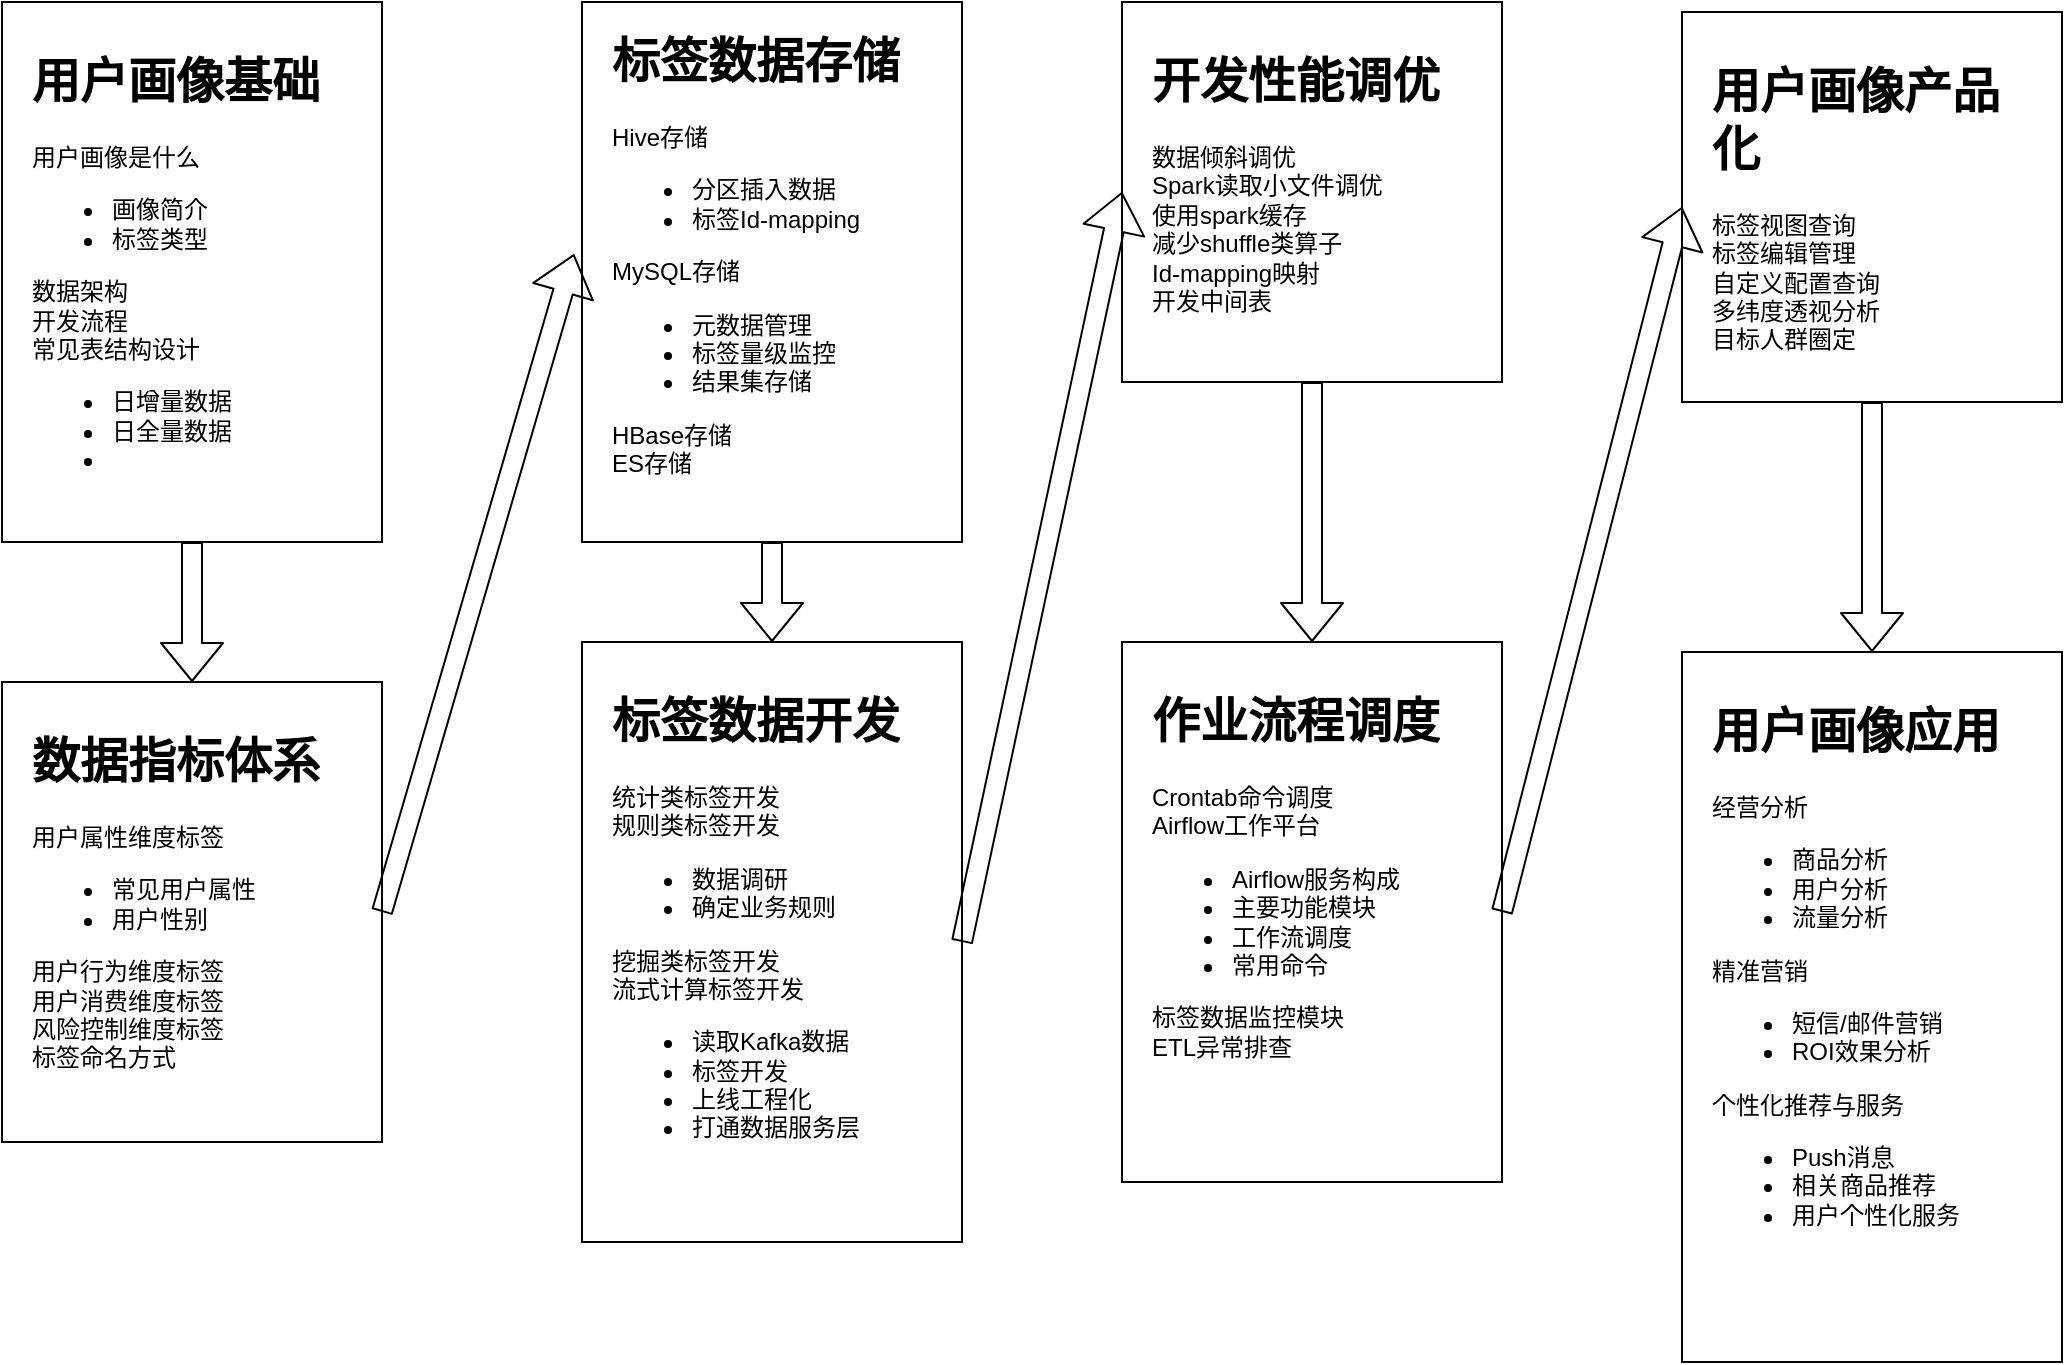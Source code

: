 <mxfile version="13.10.0" type="embed">
    <diagram id="kqiSEG2QmPP5gKa0TBJU" name="Page-1">
        <mxGraphModel dx="1070" dy="739" grid="1" gridSize="10" guides="1" tooltips="1" connect="1" arrows="1" fold="1" page="1" pageScale="1" pageWidth="850" pageHeight="1100" math="0" shadow="0">
            <root>
                <mxCell id="0"/>
                <mxCell id="1" parent="0"/>
                <mxCell id="2" value="" style="rounded=0;whiteSpace=wrap;html=1;fillColor=#FFFFFF;" vertex="1" parent="1">
                    <mxGeometry x="70" y="100" width="190" height="270" as="geometry"/>
                </mxCell>
                <mxCell id="3" value="&lt;h1&gt;&lt;font color=&quot;#000000&quot;&gt;用户画像基础&lt;/font&gt;&lt;/h1&gt;&lt;p&gt;&lt;font color=&quot;#000000&quot;&gt;用户画像是什么&lt;/font&gt;&lt;/p&gt;&lt;p&gt;&lt;ul&gt;&lt;li&gt;&lt;font color=&quot;#000000&quot;&gt;画像简介&lt;/font&gt;&lt;/li&gt;&lt;li&gt;&lt;font color=&quot;#000000&quot;&gt;标签类型&lt;/font&gt;&lt;/li&gt;&lt;/ul&gt;&lt;div&gt;&lt;font color=&quot;#000000&quot;&gt;数据架构&lt;/font&gt;&lt;/div&gt;&lt;div&gt;&lt;font color=&quot;#000000&quot;&gt;开发流程&lt;/font&gt;&lt;/div&gt;&lt;div&gt;&lt;font color=&quot;#000000&quot;&gt;常见表结构设计&lt;/font&gt;&lt;/div&gt;&lt;ul&gt;&lt;li&gt;&lt;font color=&quot;#000000&quot;&gt;日增量数据&lt;/font&gt;&lt;/li&gt;&lt;li&gt;&lt;font color=&quot;#000000&quot;&gt;日全量数据&lt;/font&gt;&lt;/li&gt;&lt;li&gt;&lt;br&gt;&lt;/li&gt;&lt;/ul&gt;&lt;/p&gt;&lt;p&gt;&lt;font color=&quot;#000000&quot;&gt;&lt;br&gt;&lt;/font&gt;&lt;/p&gt;" style="text;html=1;strokeColor=none;fillColor=none;spacing=5;spacingTop=-20;whiteSpace=wrap;overflow=hidden;rounded=0;" vertex="1" parent="1">
                    <mxGeometry x="80" y="120" width="170" height="240" as="geometry"/>
                </mxCell>
                <mxCell id="4" value="" style="rounded=0;whiteSpace=wrap;html=1;fillColor=#FFFFFF;" vertex="1" parent="1">
                    <mxGeometry x="70" y="440" width="190" height="230" as="geometry"/>
                </mxCell>
                <mxCell id="5" value="&lt;h1&gt;&lt;font color=&quot;#000000&quot;&gt;数据指标体系&lt;/font&gt;&lt;/h1&gt;&lt;div&gt;&lt;font color=&quot;#000000&quot;&gt;用户属性维度标签&lt;/font&gt;&lt;/div&gt;&lt;div&gt;&lt;ul&gt;&lt;li&gt;&lt;font color=&quot;#000000&quot;&gt;常见用户属性&lt;/font&gt;&lt;/li&gt;&lt;li&gt;&lt;font color=&quot;#000000&quot;&gt;用户性别&lt;/font&gt;&lt;/li&gt;&lt;/ul&gt;&lt;div&gt;&lt;font color=&quot;#000000&quot;&gt;用户行为维度标签&lt;/font&gt;&lt;/div&gt;&lt;/div&gt;&lt;div&gt;&lt;font color=&quot;#000000&quot;&gt;用户消费维度标签&lt;/font&gt;&lt;/div&gt;&lt;div&gt;&lt;font color=&quot;#000000&quot;&gt;风险控制维度标签&lt;/font&gt;&lt;/div&gt;&lt;div&gt;&lt;font color=&quot;#000000&quot;&gt;标签命名方式&lt;/font&gt;&lt;/div&gt;" style="text;html=1;strokeColor=none;fillColor=none;spacing=5;spacingTop=-20;whiteSpace=wrap;overflow=hidden;rounded=0;" vertex="1" parent="1">
                    <mxGeometry x="80" y="460" width="170" height="240" as="geometry"/>
                </mxCell>
                <mxCell id="6" value="" style="rounded=0;whiteSpace=wrap;html=1;fillColor=#FFFFFF;" vertex="1" parent="1">
                    <mxGeometry x="360" y="100" width="190" height="270" as="geometry"/>
                </mxCell>
                <mxCell id="7" value="&lt;h1&gt;&lt;font color=&quot;#000000&quot;&gt;标签数据存储&lt;/font&gt;&lt;/h1&gt;&lt;div&gt;&lt;font color=&quot;#000000&quot;&gt;Hive存储&lt;/font&gt;&lt;/div&gt;&lt;div&gt;&lt;ul&gt;&lt;li&gt;&lt;font color=&quot;#000000&quot;&gt;分区插入数据&lt;/font&gt;&lt;/li&gt;&lt;li&gt;&lt;font color=&quot;#000000&quot;&gt;标签Id-mapping&lt;/font&gt;&lt;/li&gt;&lt;/ul&gt;&lt;div&gt;&lt;font color=&quot;#000000&quot;&gt;MySQL存储&lt;/font&gt;&lt;/div&gt;&lt;/div&gt;&lt;div&gt;&lt;ul&gt;&lt;li&gt;&lt;font color=&quot;#000000&quot;&gt;元数据管理&lt;/font&gt;&lt;/li&gt;&lt;li&gt;&lt;font color=&quot;#000000&quot;&gt;标签量级监控&lt;/font&gt;&lt;/li&gt;&lt;li&gt;&lt;font color=&quot;#000000&quot;&gt;结果集存储&lt;/font&gt;&lt;/li&gt;&lt;/ul&gt;&lt;div&gt;&lt;font color=&quot;#000000&quot;&gt;HBase存储&lt;/font&gt;&lt;/div&gt;&lt;/div&gt;&lt;div&gt;&lt;font color=&quot;#000000&quot;&gt;ES存储&lt;/font&gt;&lt;/div&gt;" style="text;html=1;strokeColor=none;fillColor=none;spacing=5;spacingTop=-20;whiteSpace=wrap;overflow=hidden;rounded=0;" vertex="1" parent="1">
                    <mxGeometry x="370" y="110" width="170" height="260" as="geometry"/>
                </mxCell>
                <mxCell id="8" value="" style="rounded=0;whiteSpace=wrap;html=1;fillColor=#FFFFFF;" vertex="1" parent="1">
                    <mxGeometry x="360" y="420" width="190" height="300" as="geometry"/>
                </mxCell>
                <mxCell id="9" value="&lt;h1&gt;&lt;font color=&quot;#000000&quot;&gt;标签数据开发&lt;/font&gt;&lt;/h1&gt;&lt;div&gt;&lt;font color=&quot;#000000&quot;&gt;统计类标签开发&lt;/font&gt;&lt;/div&gt;&lt;div&gt;&lt;font color=&quot;#000000&quot;&gt;规则类标签开发&lt;/font&gt;&lt;/div&gt;&lt;div&gt;&lt;ul&gt;&lt;li&gt;&lt;font color=&quot;#000000&quot;&gt;数据调研&lt;/font&gt;&lt;/li&gt;&lt;li&gt;&lt;font color=&quot;#000000&quot;&gt;确定业务规则&lt;/font&gt;&lt;/li&gt;&lt;/ul&gt;&lt;div&gt;&lt;font color=&quot;#000000&quot;&gt;挖掘类标签开发&lt;/font&gt;&lt;/div&gt;&lt;/div&gt;&lt;div&gt;&lt;font color=&quot;#000000&quot;&gt;流式计算标签开发&lt;/font&gt;&lt;/div&gt;&lt;div&gt;&lt;ul&gt;&lt;li&gt;&lt;font color=&quot;#000000&quot;&gt;读取Kafka数据&lt;/font&gt;&lt;/li&gt;&lt;li&gt;&lt;font color=&quot;#000000&quot;&gt;标签开发&lt;/font&gt;&lt;/li&gt;&lt;li&gt;&lt;font color=&quot;#000000&quot;&gt;上线工程化&lt;/font&gt;&lt;/li&gt;&lt;li&gt;&lt;font color=&quot;#000000&quot;&gt;打通数据服务层&lt;/font&gt;&lt;/li&gt;&lt;/ul&gt;&lt;/div&gt;" style="text;html=1;strokeColor=none;fillColor=none;spacing=5;spacingTop=-20;whiteSpace=wrap;overflow=hidden;rounded=0;" vertex="1" parent="1">
                    <mxGeometry x="370" y="440" width="170" height="270" as="geometry"/>
                </mxCell>
                <mxCell id="10" value="" style="rounded=0;whiteSpace=wrap;html=1;fillColor=#FFFFFF;" vertex="1" parent="1">
                    <mxGeometry x="630" y="100" width="190" height="190" as="geometry"/>
                </mxCell>
                <mxCell id="11" value="&lt;h1&gt;&lt;font color=&quot;#000000&quot;&gt;开发性能调优&lt;/font&gt;&lt;/h1&gt;&lt;div&gt;&lt;font color=&quot;#000000&quot;&gt;数据倾斜调优&lt;/font&gt;&lt;/div&gt;&lt;div&gt;&lt;font color=&quot;#000000&quot;&gt;Spark读取小文件调优&lt;/font&gt;&lt;/div&gt;&lt;div&gt;&lt;font color=&quot;#000000&quot;&gt;使用spark缓存&lt;/font&gt;&lt;/div&gt;&lt;div&gt;&lt;font color=&quot;#000000&quot;&gt;减少shuffle类算子&lt;/font&gt;&lt;/div&gt;&lt;div&gt;&lt;font color=&quot;#000000&quot;&gt;Id-mapping映射&lt;/font&gt;&lt;/div&gt;&lt;div&gt;&lt;font color=&quot;#000000&quot;&gt;开发中间表&lt;/font&gt;&lt;/div&gt;" style="text;html=1;strokeColor=none;fillColor=none;spacing=5;spacingTop=-20;whiteSpace=wrap;overflow=hidden;rounded=0;" vertex="1" parent="1">
                    <mxGeometry x="640" y="120" width="170" height="160" as="geometry"/>
                </mxCell>
                <mxCell id="12" value="" style="rounded=0;whiteSpace=wrap;html=1;fillColor=#FFFFFF;" vertex="1" parent="1">
                    <mxGeometry x="630" y="420" width="190" height="270" as="geometry"/>
                </mxCell>
                <mxCell id="13" value="&lt;h1&gt;&lt;font color=&quot;#000000&quot;&gt;作业流程调度&lt;/font&gt;&lt;/h1&gt;&lt;div&gt;&lt;font color=&quot;#000000&quot;&gt;Crontab命令调度&lt;/font&gt;&lt;/div&gt;&lt;div&gt;&lt;font color=&quot;#000000&quot;&gt;Airflow工作平台&lt;/font&gt;&lt;/div&gt;&lt;div&gt;&lt;ul&gt;&lt;li&gt;&lt;font color=&quot;#000000&quot;&gt;Airflow服务构成&lt;/font&gt;&lt;/li&gt;&lt;li&gt;&lt;font color=&quot;#000000&quot;&gt;主要功能模块&lt;/font&gt;&lt;/li&gt;&lt;li&gt;&lt;font color=&quot;#000000&quot;&gt;工作流调度&lt;/font&gt;&lt;/li&gt;&lt;li&gt;&lt;font color=&quot;#000000&quot;&gt;常用命令&lt;/font&gt;&lt;/li&gt;&lt;/ul&gt;&lt;div&gt;&lt;font color=&quot;#000000&quot;&gt;标签数据监控模块&lt;/font&gt;&lt;/div&gt;&lt;/div&gt;&lt;div&gt;&lt;font color=&quot;#000000&quot;&gt;ETL异常排查&lt;/font&gt;&lt;/div&gt;" style="text;html=1;strokeColor=none;fillColor=none;spacing=5;spacingTop=-20;whiteSpace=wrap;overflow=hidden;rounded=0;" vertex="1" parent="1">
                    <mxGeometry x="640" y="440" width="170" height="240" as="geometry"/>
                </mxCell>
                <mxCell id="14" value="" style="rounded=0;whiteSpace=wrap;html=1;fillColor=#FFFFFF;" vertex="1" parent="1">
                    <mxGeometry x="910" y="105" width="190" height="195" as="geometry"/>
                </mxCell>
                <mxCell id="15" value="&lt;h1&gt;&lt;font color=&quot;#000000&quot;&gt;用户画像产品化&lt;/font&gt;&lt;/h1&gt;&lt;div&gt;&lt;font color=&quot;#000000&quot;&gt;标签视图查询&lt;/font&gt;&lt;/div&gt;&lt;div&gt;&lt;font color=&quot;#000000&quot;&gt;标签编辑管理&lt;/font&gt;&lt;/div&gt;&lt;div&gt;&lt;font color=&quot;#000000&quot;&gt;自定义配置查询&lt;/font&gt;&lt;/div&gt;&lt;div&gt;&lt;font color=&quot;#000000&quot;&gt;多纬度透视分析&lt;/font&gt;&lt;/div&gt;&lt;div&gt;&lt;font color=&quot;#000000&quot;&gt;目标人群圈定&lt;/font&gt;&lt;/div&gt;" style="text;html=1;strokeColor=none;fillColor=none;spacing=5;spacingTop=-20;whiteSpace=wrap;overflow=hidden;rounded=0;" vertex="1" parent="1">
                    <mxGeometry x="920" y="125" width="170" height="165" as="geometry"/>
                </mxCell>
                <mxCell id="16" value="" style="rounded=0;whiteSpace=wrap;html=1;fillColor=#FFFFFF;" vertex="1" parent="1">
                    <mxGeometry x="910" y="425" width="190" height="355" as="geometry"/>
                </mxCell>
                <mxCell id="17" value="&lt;h1&gt;&lt;font color=&quot;#000000&quot;&gt;用户画像应用&lt;/font&gt;&lt;/h1&gt;&lt;div&gt;&lt;font color=&quot;#000000&quot;&gt;经营分析&lt;/font&gt;&lt;/div&gt;&lt;div&gt;&lt;ul&gt;&lt;li&gt;&lt;font color=&quot;#000000&quot;&gt;商品分析&lt;/font&gt;&lt;/li&gt;&lt;li&gt;&lt;font color=&quot;#000000&quot;&gt;用户分析&lt;/font&gt;&lt;/li&gt;&lt;li&gt;&lt;font color=&quot;#000000&quot;&gt;流量分析&lt;/font&gt;&lt;/li&gt;&lt;/ul&gt;&lt;div&gt;&lt;font color=&quot;#000000&quot;&gt;精准营销&lt;/font&gt;&lt;/div&gt;&lt;/div&gt;&lt;div&gt;&lt;ul&gt;&lt;li&gt;&lt;font color=&quot;#000000&quot;&gt;短信/邮件营销&lt;/font&gt;&lt;/li&gt;&lt;li&gt;&lt;font color=&quot;#000000&quot;&gt;ROI效果分析&lt;/font&gt;&lt;/li&gt;&lt;/ul&gt;&lt;div&gt;&lt;font color=&quot;#000000&quot;&gt;个性化推荐与服务&lt;/font&gt;&lt;/div&gt;&lt;/div&gt;&lt;div&gt;&lt;ul&gt;&lt;li&gt;&lt;font color=&quot;#000000&quot;&gt;Push消息&lt;/font&gt;&lt;/li&gt;&lt;li&gt;&lt;font color=&quot;#000000&quot;&gt;相关商品推荐&lt;/font&gt;&lt;/li&gt;&lt;li&gt;&lt;font color=&quot;#000000&quot;&gt;用户个性化服务&lt;/font&gt;&lt;/li&gt;&lt;/ul&gt;&lt;/div&gt;" style="text;html=1;strokeColor=none;fillColor=none;spacing=5;spacingTop=-20;whiteSpace=wrap;overflow=hidden;rounded=0;" vertex="1" parent="1">
                    <mxGeometry x="920" y="445" width="170" height="325" as="geometry"/>
                </mxCell>
                <mxCell id="19" value="" style="shape=flexArrow;endArrow=classic;html=1;exitX=0.5;exitY=1;exitDx=0;exitDy=0;entryX=0.5;entryY=0;entryDx=0;entryDy=0;" edge="1" parent="1" source="2" target="4">
                    <mxGeometry width="50" height="50" relative="1" as="geometry">
                        <mxPoint x="360" y="450" as="sourcePoint"/>
                        <mxPoint x="410" y="400" as="targetPoint"/>
                    </mxGeometry>
                </mxCell>
                <mxCell id="20" value="" style="shape=flexArrow;endArrow=classic;html=1;exitX=1;exitY=0.5;exitDx=0;exitDy=0;entryX=-0.021;entryY=0.467;entryDx=0;entryDy=0;entryPerimeter=0;" edge="1" parent="1" source="4" target="6">
                    <mxGeometry width="50" height="50" relative="1" as="geometry">
                        <mxPoint x="360" y="450" as="sourcePoint"/>
                        <mxPoint x="410" y="400" as="targetPoint"/>
                    </mxGeometry>
                </mxCell>
                <mxCell id="21" value="" style="shape=flexArrow;endArrow=classic;html=1;exitX=0.5;exitY=1;exitDx=0;exitDy=0;" edge="1" parent="1" source="7" target="8">
                    <mxGeometry width="50" height="50" relative="1" as="geometry">
                        <mxPoint x="360" y="450" as="sourcePoint"/>
                        <mxPoint x="410" y="400" as="targetPoint"/>
                    </mxGeometry>
                </mxCell>
                <mxCell id="22" value="" style="shape=flexArrow;endArrow=classic;html=1;exitX=1;exitY=0.5;exitDx=0;exitDy=0;entryX=0;entryY=0.5;entryDx=0;entryDy=0;" edge="1" parent="1" source="8" target="10">
                    <mxGeometry width="50" height="50" relative="1" as="geometry">
                        <mxPoint x="360" y="450" as="sourcePoint"/>
                        <mxPoint x="410" y="400" as="targetPoint"/>
                    </mxGeometry>
                </mxCell>
                <mxCell id="24" value="" style="shape=flexArrow;endArrow=classic;html=1;exitX=0.5;exitY=1;exitDx=0;exitDy=0;entryX=0.5;entryY=0;entryDx=0;entryDy=0;" edge="1" parent="1" source="10" target="12">
                    <mxGeometry width="50" height="50" relative="1" as="geometry">
                        <mxPoint x="360" y="450" as="sourcePoint"/>
                        <mxPoint x="410" y="400" as="targetPoint"/>
                    </mxGeometry>
                </mxCell>
                <mxCell id="25" value="" style="shape=flexArrow;endArrow=classic;html=1;exitX=1;exitY=0.5;exitDx=0;exitDy=0;entryX=0;entryY=0.5;entryDx=0;entryDy=0;" edge="1" parent="1" source="12" target="14">
                    <mxGeometry width="50" height="50" relative="1" as="geometry">
                        <mxPoint x="710" y="450" as="sourcePoint"/>
                        <mxPoint x="760" y="400" as="targetPoint"/>
                    </mxGeometry>
                </mxCell>
                <mxCell id="26" value="" style="shape=flexArrow;endArrow=classic;html=1;exitX=0.5;exitY=1;exitDx=0;exitDy=0;entryX=0.5;entryY=0;entryDx=0;entryDy=0;" edge="1" parent="1" source="14" target="16">
                    <mxGeometry width="50" height="50" relative="1" as="geometry">
                        <mxPoint x="710" y="450" as="sourcePoint"/>
                        <mxPoint x="760" y="400" as="targetPoint"/>
                    </mxGeometry>
                </mxCell>
            </root>
        </mxGraphModel>
    </diagram>
</mxfile>